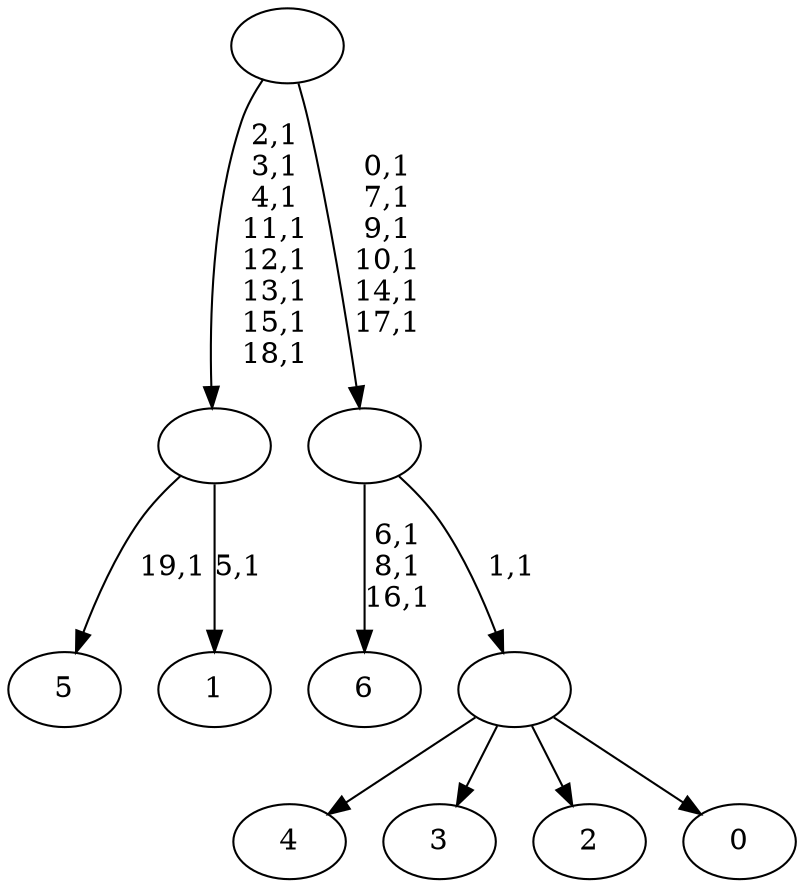 digraph T {
	27 [label="6"]
	23 [label="5"]
	21 [label="4"]
	20 [label="3"]
	19 [label="2"]
	18 [label="1"]
	16 [label=""]
	8 [label="0"]
	7 [label=""]
	6 [label=""]
	0 [label=""]
	16 -> 18 [label="5,1"]
	16 -> 23 [label="19,1"]
	7 -> 21 [label=""]
	7 -> 20 [label=""]
	7 -> 19 [label=""]
	7 -> 8 [label=""]
	6 -> 27 [label="6,1\n8,1\n16,1"]
	6 -> 7 [label="1,1"]
	0 -> 6 [label="0,1\n7,1\n9,1\n10,1\n14,1\n17,1"]
	0 -> 16 [label="2,1\n3,1\n4,1\n11,1\n12,1\n13,1\n15,1\n18,1"]
}
